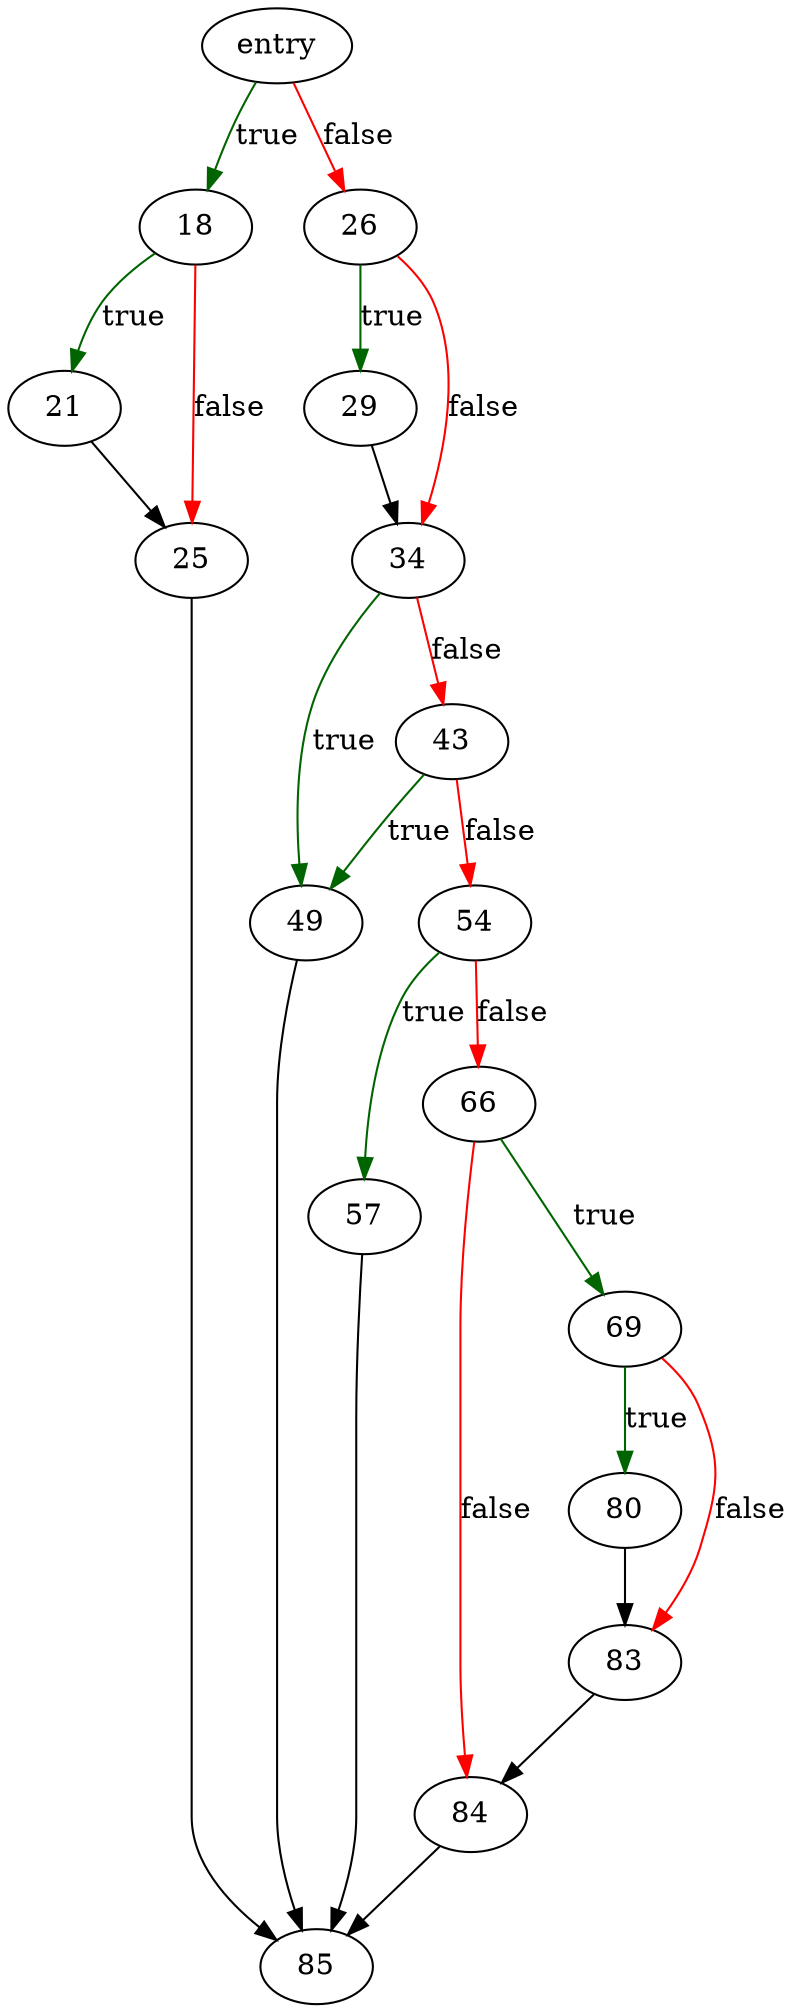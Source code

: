 digraph "sqlite3VdbeChangeP4" {
	// Node definitions.
	4 [label=entry];
	18;
	21;
	25;
	26;
	29;
	34;
	43;
	49;
	54;
	57;
	66;
	69;
	80;
	83;
	84;
	85;

	// Edge definitions.
	4 -> 18 [
		color=darkgreen
		label=true
	];
	4 -> 26 [
		color=red
		label=false
	];
	18 -> 21 [
		color=darkgreen
		label=true
	];
	18 -> 25 [
		color=red
		label=false
	];
	21 -> 25;
	25 -> 85;
	26 -> 29 [
		color=darkgreen
		label=true
	];
	26 -> 34 [
		color=red
		label=false
	];
	29 -> 34;
	34 -> 43 [
		color=red
		label=false
	];
	34 -> 49 [
		color=darkgreen
		label=true
	];
	43 -> 49 [
		color=darkgreen
		label=true
	];
	43 -> 54 [
		color=red
		label=false
	];
	49 -> 85;
	54 -> 57 [
		color=darkgreen
		label=true
	];
	54 -> 66 [
		color=red
		label=false
	];
	57 -> 85;
	66 -> 69 [
		color=darkgreen
		label=true
	];
	66 -> 84 [
		color=red
		label=false
	];
	69 -> 80 [
		color=darkgreen
		label=true
	];
	69 -> 83 [
		color=red
		label=false
	];
	80 -> 83;
	83 -> 84;
	84 -> 85;
}
